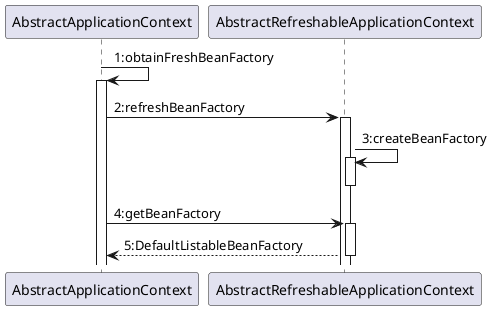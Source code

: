 @startuml
AbstractApplicationContext -> AbstractApplicationContext: 1:obtainFreshBeanFactory
activate AbstractApplicationContext

AbstractApplicationContext -> AbstractRefreshableApplicationContext: 2:refreshBeanFactory
activate AbstractRefreshableApplicationContext

AbstractRefreshableApplicationContext -> AbstractRefreshableApplicationContext: 3:createBeanFactory
activate AbstractRefreshableApplicationContext
deactivate AbstractRefreshableApplicationContext

AbstractApplicationContext -> AbstractRefreshableApplicationContext: 4:getBeanFactory
activate AbstractRefreshableApplicationContext
AbstractRefreshableApplicationContext --> AbstractApplicationContext: 5:DefaultListableBeanFactory
deactivate AbstractRefreshableApplicationContext

@enduml
